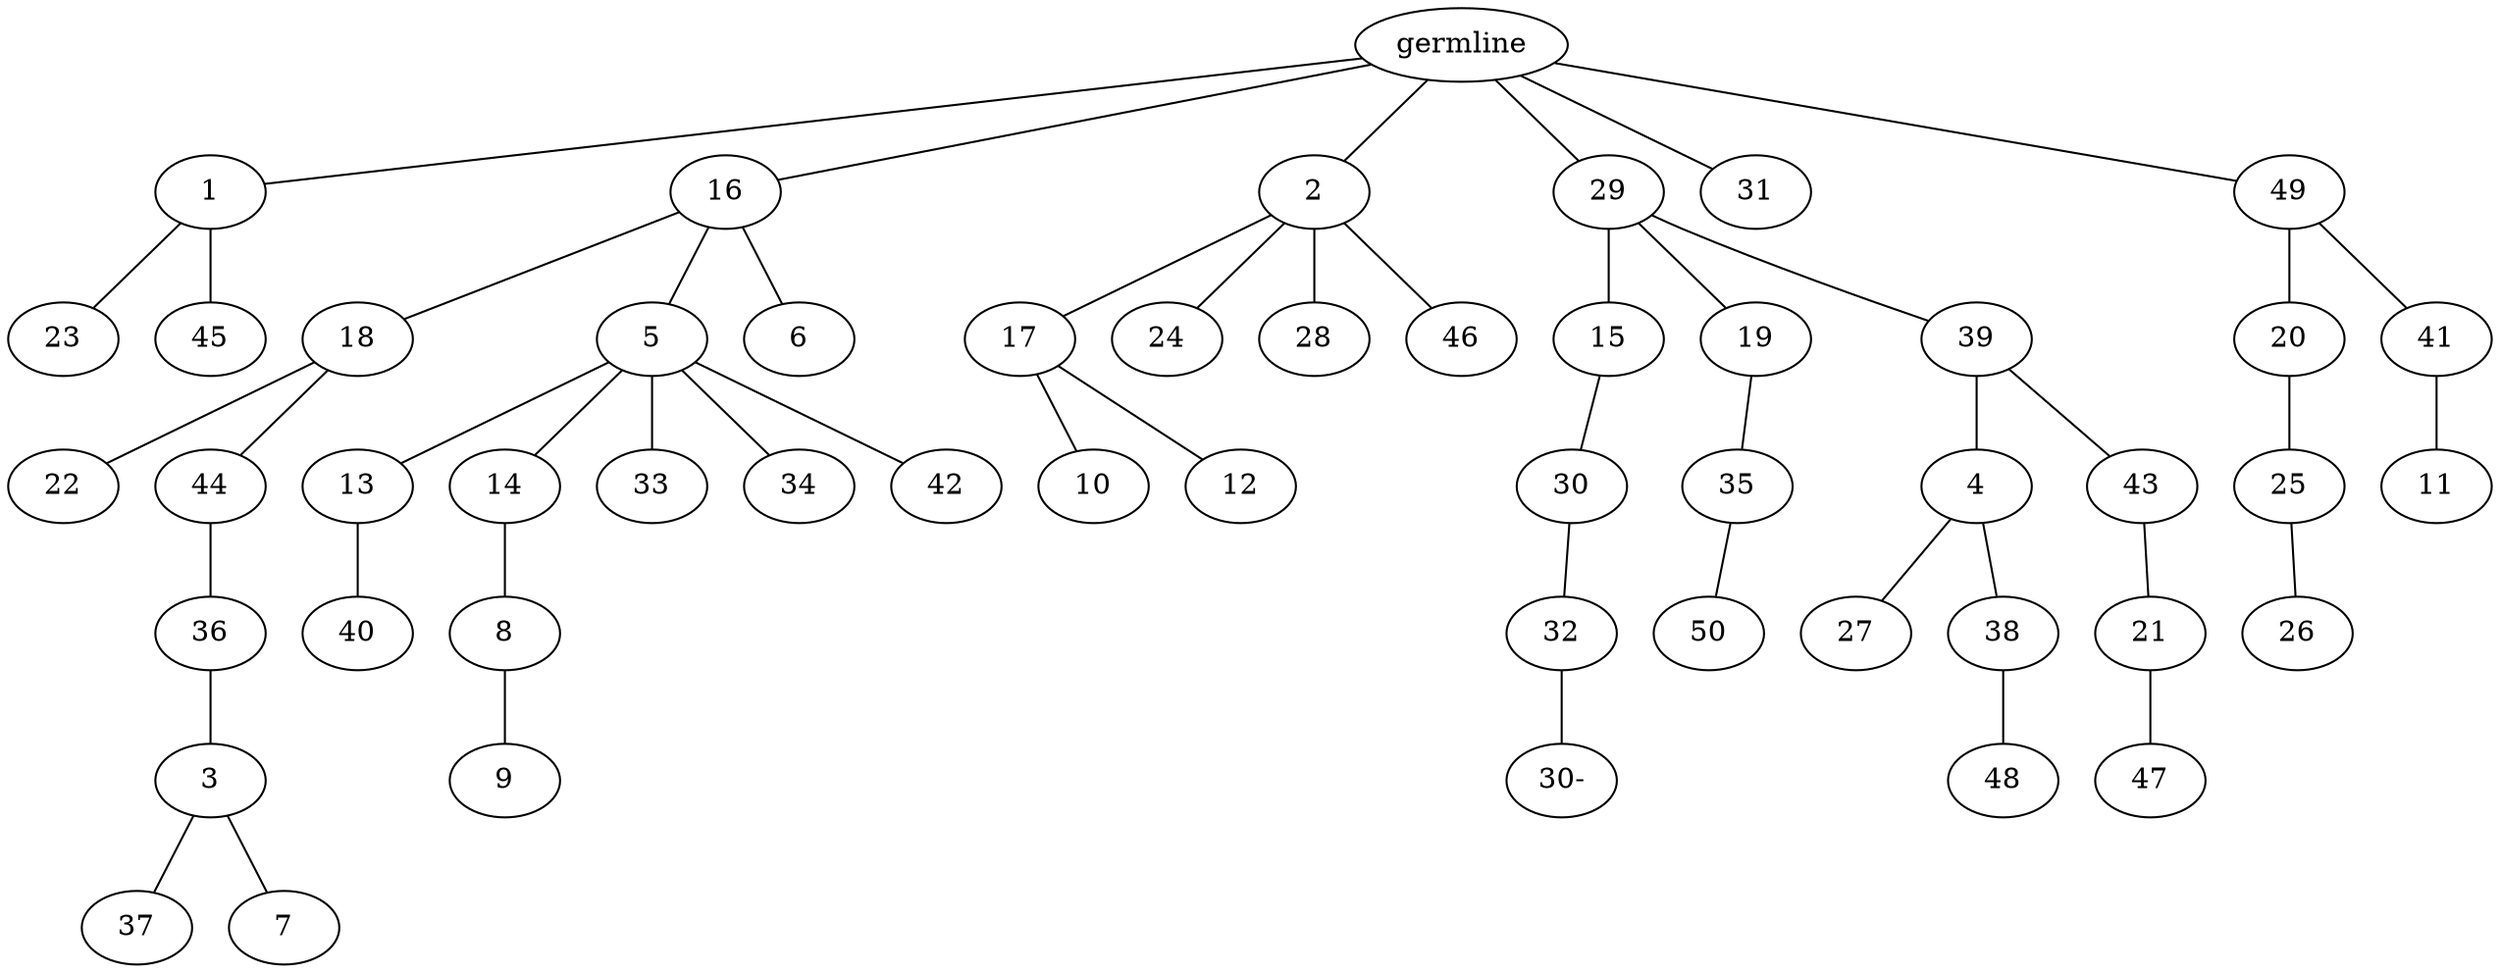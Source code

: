 graph tree {
    "140206830082560" [label="germline"];
    "140206830082992" [label="1"];
    "140206830083424" [label="23"];
    "140206830083520" [label="45"];
    "140206830083088" [label="16"];
    "140206830088352" [label="18"];
    "140206830088880" [label="22"];
    "140206830088976" [label="44"];
    "140206830089504" [label="36"];
    "140206830090032" [label="3"];
    "140206830090464" [label="37"];
    "140206830090560" [label="7"];
    "140206830088544" [label="5"];
    "140206830089648" [label="13"];
    "140206830091232" [label="40"];
    "140206830090848" [label="14"];
    "140206830091856" [label="8"];
    "140206830092400" [label="9"];
    "140206830091760" [label="33"];
    "140206830090128" [label="34"];
    "140206830092496" [label="42"];
    "140206830089936" [label="6"];
    "140206830083808" [label="2"];
    "140206830093648" [label="17"];
    "140206830094128" [label="10"];
    "140206830094224" [label="12"];
    "140206830093744" [label="24"];
    "140206830093936" [label="28"];
    "140206830094752" [label="46"];
    "140206830083328" [label="29"];
    "140206830095616" [label="15"];
    "140206830096144" [label="30"];
    "140206829580544" [label="32"];
    "140206830082944" [label="30-"];
    "140206830095952" [label="19"];
    "140206829580640" [label="35"];
    "140206829581600" [label="50"];
    "140206830095808" [label="39"];
    "140206829582032" [label="4"];
    "140206829582560" [label="27"];
    "140206829582656" [label="38"];
    "140206829583184" [label="48"];
    "140206829582128" [label="43"];
    "140206829583616" [label="21"];
    "140206829584144" [label="47"];
    "140206830095376" [label="31"];
    "140206829580928" [label="49"];
    "140206829584048" [label="20"];
    "140206829593264" [label="25"];
    "140206829593696" [label="26"];
    "140206829593120" [label="41"];
    "140206829594032" [label="11"];
    "140206830082560" -- "140206830082992";
    "140206830082560" -- "140206830083088";
    "140206830082560" -- "140206830083808";
    "140206830082560" -- "140206830083328";
    "140206830082560" -- "140206830095376";
    "140206830082560" -- "140206829580928";
    "140206830082992" -- "140206830083424";
    "140206830082992" -- "140206830083520";
    "140206830083088" -- "140206830088352";
    "140206830083088" -- "140206830088544";
    "140206830083088" -- "140206830089936";
    "140206830088352" -- "140206830088880";
    "140206830088352" -- "140206830088976";
    "140206830088976" -- "140206830089504";
    "140206830089504" -- "140206830090032";
    "140206830090032" -- "140206830090464";
    "140206830090032" -- "140206830090560";
    "140206830088544" -- "140206830089648";
    "140206830088544" -- "140206830090848";
    "140206830088544" -- "140206830091760";
    "140206830088544" -- "140206830090128";
    "140206830088544" -- "140206830092496";
    "140206830089648" -- "140206830091232";
    "140206830090848" -- "140206830091856";
    "140206830091856" -- "140206830092400";
    "140206830083808" -- "140206830093648";
    "140206830083808" -- "140206830093744";
    "140206830083808" -- "140206830093936";
    "140206830083808" -- "140206830094752";
    "140206830093648" -- "140206830094128";
    "140206830093648" -- "140206830094224";
    "140206830083328" -- "140206830095616";
    "140206830083328" -- "140206830095952";
    "140206830083328" -- "140206830095808";
    "140206830095616" -- "140206830096144";
    "140206830096144" -- "140206829580544";
    "140206829580544" -- "140206830082944";
    "140206830095952" -- "140206829580640";
    "140206829580640" -- "140206829581600";
    "140206830095808" -- "140206829582032";
    "140206830095808" -- "140206829582128";
    "140206829582032" -- "140206829582560";
    "140206829582032" -- "140206829582656";
    "140206829582656" -- "140206829583184";
    "140206829582128" -- "140206829583616";
    "140206829583616" -- "140206829584144";
    "140206829580928" -- "140206829584048";
    "140206829580928" -- "140206829593120";
    "140206829584048" -- "140206829593264";
    "140206829593264" -- "140206829593696";
    "140206829593120" -- "140206829594032";
}
